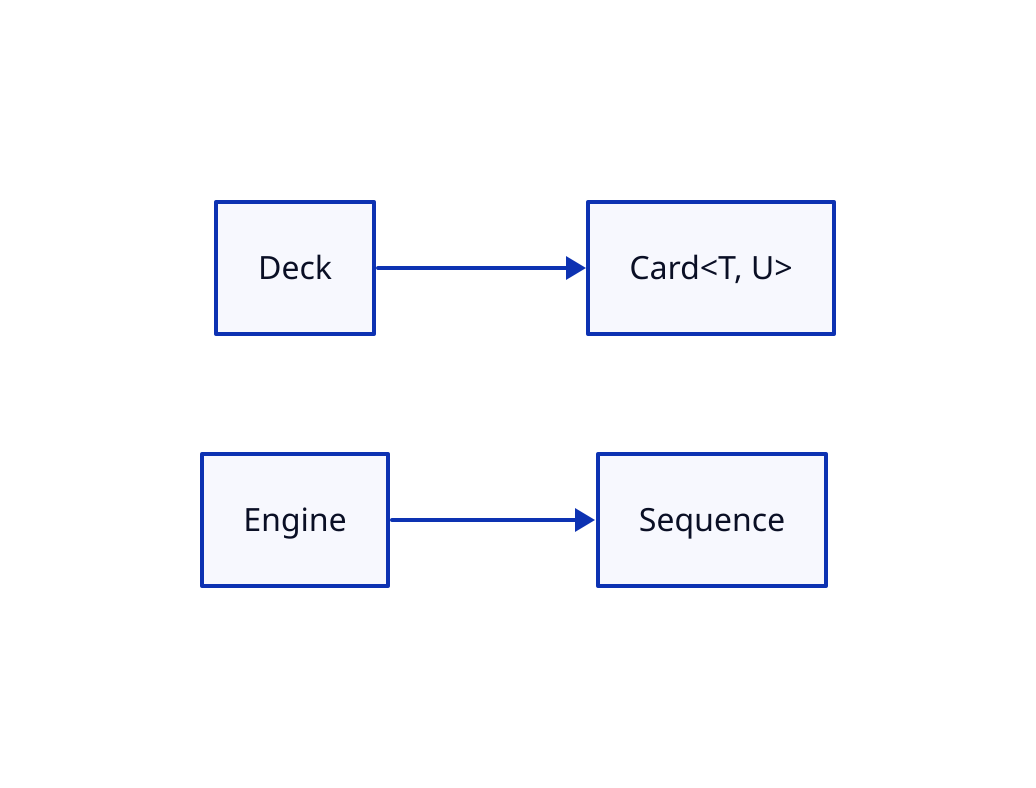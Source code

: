 direction: right

classes {
    card: {
        label: Card
    }
}

Deck -> Card\<T\, U\>

Engine -> Sequence

